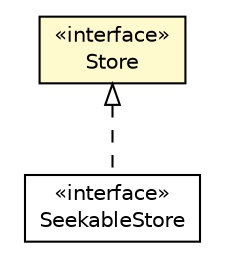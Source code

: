 #!/usr/local/bin/dot
#
# Class diagram 
# Generated by UMLGraph version 5.1 (http://www.umlgraph.org/)
#

digraph G {
	edge [fontname="Helvetica",fontsize=10,labelfontname="Helvetica",labelfontsize=10];
	node [fontname="Helvetica",fontsize=10,shape=plaintext];
	nodesep=0.25;
	ranksep=0.5;
	// com.gc.iotools.stream.store.Store
	c647 [label=<<table title="com.gc.iotools.stream.store.Store" border="0" cellborder="1" cellspacing="0" cellpadding="2" port="p" bgcolor="lemonChiffon" href="./Store.html">
		<tr><td><table border="0" cellspacing="0" cellpadding="1">
<tr><td align="center" balign="center"> &#171;interface&#187; </td></tr>
<tr><td align="center" balign="center"> Store </td></tr>
		</table></td></tr>
		</table>>, fontname="Helvetica", fontcolor="black", fontsize=10.0];
	// com.gc.iotools.stream.store.SeekableStore
	c648 [label=<<table title="com.gc.iotools.stream.store.SeekableStore" border="0" cellborder="1" cellspacing="0" cellpadding="2" port="p" href="./SeekableStore.html">
		<tr><td><table border="0" cellspacing="0" cellpadding="1">
<tr><td align="center" balign="center"> &#171;interface&#187; </td></tr>
<tr><td align="center" balign="center"> SeekableStore </td></tr>
		</table></td></tr>
		</table>>, fontname="Helvetica", fontcolor="black", fontsize=10.0];
	//com.gc.iotools.stream.store.SeekableStore implements com.gc.iotools.stream.store.Store
	c647:p -> c648:p [dir=back,arrowtail=empty,style=dashed];
}

